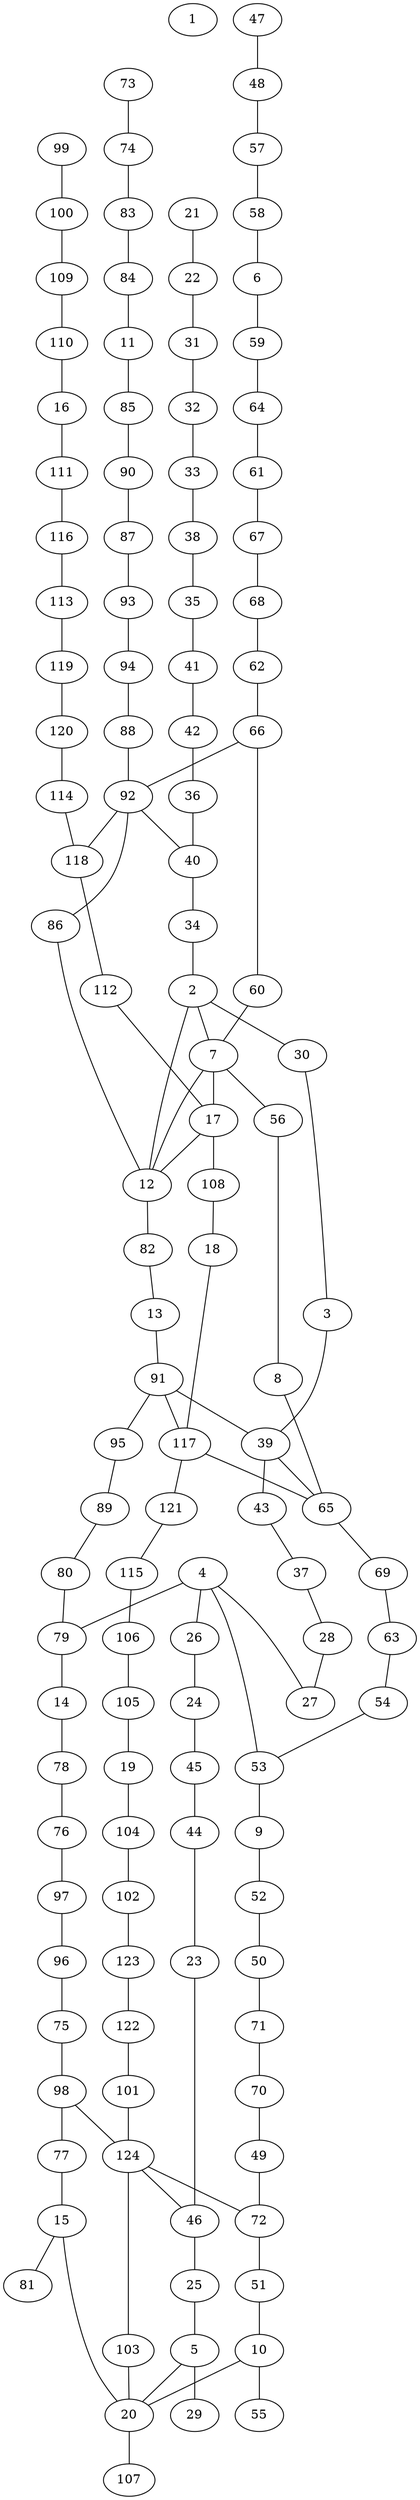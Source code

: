 graph pdb1gqg {
	1	 [aaLength=6,
		sequence=TGPSSG,
		type=0];
	2	 [aaLength=8,
		sequence=EDLFYYLG,
		type=0];
	7	 [aaLength=8,
		sequence=EDLFYYLG,
		type=0];
	2 -- 7	 [distance0="18.76324",
		frequency=1,
		type0=2];
	12	 [aaLength=8,
		sequence=EDLFYYLG,
		type=0];
	2 -- 12	 [distance0="7.11885",
		frequency=1,
		type0=1];
	30	 [aaLength=2,
		sequence=TN,
		type=1];
	2 -- 30	 [distance0="0.0",
		frequency=1,
		type0=5];
	3	 [aaLength=5,
		sequence=LQSFD,
		type=0];
	39	 [aaLength=2,
		sequence=YA,
		type=1];
	3 -- 39	 [distance0="1.0",
		frequency=1,
		type0=4];
	4	 [aaLength=6,
		sequence=TATQAQ,
		type=0];
	26	 [aaLength=8,
		sequence=YTLSTISM,
		type=1];
	4 -- 26	 [distance0="3.0",
		frequency=1,
		type0=4];
	27	 [aaLength=7,
		sequence=QIVAPFV,
		type=1];
	4 -- 27	 [distance0="46.4709",
		frequency=1,
		type0=1];
	53	 [aaLength=7,
		sequence=QIVAPFV,
		type=1];
	4 -- 53	 [distance0="46.4709",
		frequency=1,
		type0=2];
	79	 [aaLength=7,
		sequence=QIVAPFV,
		type=1];
	4 -- 79	 [distance0="46.4709",
		frequency=1,
		type0=3];
	5	 [aaLength=9,
		sequence=GLDQNLVNG,
		type=0];
	20	 [aaLength=9,
		sequence=GLDQNLVNG,
		type=0];
	5 -- 20	 [distance0="24.30855",
		frequency=1,
		type0=1];
	29	 [aaLength=3,
		sequence=EEW,
		type=1];
	5 -- 29	 [distance0="52.13121",
		distance1="1.0",
		frequency=2,
		type0=3,
		type1=4];
	6	 [aaLength=6,
		sequence=TGPSSG,
		type=0];
	59	 [aaLength=7,
		sequence=TLMGTNA,
		type=1];
	6 -- 59	 [distance0="3.0",
		frequency=1,
		type0=4];
	17	 [aaLength=8,
		sequence=EDLFYYLG,
		type=0];
	7 -- 17	 [distance0="7.027401",
		frequency=1,
		type0=1];
	56	 [aaLength=2,
		sequence=TN,
		type=1];
	7 -- 56	 [distance0="0.0",
		frequency=1,
		type0=5];
	8	 [aaLength=9,
		sequence=STISTLQSF,
		type=0];
	65	 [aaLength=2,
		sequence=YA,
		type=1];
	8 -- 65	 [distance0="2.0",
		frequency=1,
		type0=4];
	9	 [aaLength=6,
		sequence=TATQAQ,
		type=0];
	52	 [aaLength=8,
		sequence=YTLSTISM,
		type=1];
	9 -- 52	 [distance0="3.0",
		frequency=1,
		type0=4];
	10	 [aaLength=9,
		sequence=GLDQNLVNG,
		type=0];
	10 -- 20	 [distance0="48.55988",
		frequency=1,
		type0=2];
	55	 [aaLength=3,
		sequence=EEW,
		type=1];
	10 -- 55	 [distance0="1.0",
		frequency=1,
		type0=4];
	11	 [aaLength=6,
		sequence=TGPSSG,
		type=0];
	85	 [aaLength=7,
		sequence=TLMGTNA,
		type=1];
	11 -- 85	 [distance0="3.0",
		frequency=1,
		type0=4];
	12 -- 7	 [distance0="19.44729",
		frequency=1,
		type0=2];
	82	 [aaLength=2,
		sequence=TN,
		type=1];
	12 -- 82	 [distance0="0.0",
		frequency=1,
		type0=5];
	13	 [aaLength=10,
		sequence=SSTISTLQSF,
		type=0];
	91	 [aaLength=2,
		sequence=YA,
		type=1];
	13 -- 91	 [distance0="2.0",
		frequency=1,
		type0=4];
	14	 [aaLength=6,
		sequence=TATQAQ,
		type=0];
	78	 [aaLength=8,
		sequence=YTLSTISM,
		type=1];
	14 -- 78	 [distance0="3.0",
		frequency=1,
		type0=4];
	15	 [aaLength=9,
		sequence=GLDQNLVNG,
		type=0];
	15 -- 20	 [distance0="37.86776",
		frequency=1,
		type0=2];
	81	 [aaLength=3,
		sequence=EEW,
		type=1];
	15 -- 81	 [distance0="1.0",
		frequency=1,
		type0=4];
	16	 [aaLength=6,
		sequence=TGPSSG,
		type=0];
	111	 [aaLength=7,
		sequence=TLMGTNA,
		type=1];
	16 -- 111	 [distance0="3.0",
		frequency=1,
		type0=4];
	17 -- 12	 [distance0="19.61501",
		frequency=1,
		type0=2];
	108	 [aaLength=2,
		sequence=TN,
		type=1];
	17 -- 108	 [distance0="0.0",
		frequency=1,
		type0=5];
	18	 [aaLength=5,
		sequence=LQSFD,
		type=0];
	117	 [aaLength=2,
		sequence=YA,
		type=1];
	18 -- 117	 [distance0="1.0",
		frequency=1,
		type0=4];
	19	 [aaLength=6,
		sequence=TATQAQ,
		type=0];
	104	 [aaLength=8,
		sequence=YTLSTISM,
		type=1];
	19 -- 104	 [distance0="3.0",
		frequency=1,
		type0=4];
	107	 [aaLength=3,
		sequence=EEW,
		type=1];
	20 -- 107	 [distance0="1.0",
		frequency=1,
		type0=4];
	21	 [aaLength=2,
		sequence=IV,
		type=1];
	22	 [aaLength=3,
		sequence=YVI,
		type=1];
	21 -- 22	 [distance0="9.0",
		frequency=1,
		type0=4];
	31	 [aaLength=3,
		sequence=VTV,
		type=1];
	22 -- 31	 [distance0="8.0",
		frequency=1,
		type0=4];
	23	 [aaLength=4,
		sequence=VAFI,
		type=1];
	46	 [aaLength=5,
		sequence=FKYYS,
		type=1];
	23 -- 46	 [distance0="5.0",
		frequency=1,
		type0=4];
	24	 [aaLength=7,
		sequence=CAFQVQE,
		type=1];
	45	 [aaLength=5,
		sequence=VVVQI,
		type=1];
	24 -- 45	 [distance0="2.0",
		frequency=1,
		type0=4];
	25	 [aaLength=8,
		sequence=SKVLFVSS,
		type=1];
	25 -- 5	 [distance0="3.0",
		frequency=1,
		type0=4];
	26 -- 24	 [distance0="17.0",
		frequency=1,
		type0=4];
	28	 [aaLength=4,
		sequence=KYLN,
		type=1];
	28 -- 27	 [distance0="5.0",
		frequency=1,
		type0=4];
	30 -- 3	 [distance0="29.0",
		frequency=1,
		type0=4];
	32	 [aaLength=7,
		sequence=QLYRFYV,
		type=1];
	31 -- 32	 [distance0="2.0",
		frequency=1,
		type0=4];
	33	 [aaLength=7,
		sequence=TLMGTNA,
		type=1];
	32 -- 33	 [distance0="9.0",
		frequency=1,
		type0=4];
	38	 [aaLength=2,
		sequence=HI,
		type=1];
	33 -- 38	 [distance0="10.0",
		frequency=1,
		type0=4];
	34	 [aaLength=8,
		sequence=TEMTGVIV,
		type=1];
	34 -- 2	 [distance0="4.0",
		frequency=1,
		type0=4];
	35	 [aaLength=8,
		sequence=YENFYCNK,
		type=1];
	41	 [aaLength=7,
		sequence=SFQLWAQ,
		type=1];
	35 -- 41	 [distance0="1.0",
		frequency=1,
		type0=4];
	36	 [aaLength=4,
		sequence=YGSV,
		type=1];
	40	 [aaLength=6,
		sequence=THTFQI,
		type=1];
	36 -- 40	 [distance0="4.0",
		frequency=1,
		type0=4];
	37	 [aaLength=3,
		sequence=YFI,
		type=1];
	37 -- 28	 [distance0="6.0",
		frequency=1,
		type0=4];
	38 -- 35	 [distance0="4.0",
		frequency=1,
		type0=4];
	43	 [aaLength=2,
		sequence=TA,
		type=1];
	39 -- 43	 [distance0="13.0",
		frequency=1,
		type0=4];
	39 -- 65	 [distance0="0.0",
		frequency=1,
		type0=1];
	40 -- 34	 [distance0="4.0",
		frequency=1,
		type0=4];
	42	 [aaLength=6,
		sequence=QTRVLS,
		type=1];
	41 -- 42	 [distance0="6.0",
		frequency=1,
		type0=4];
	42 -- 36	 [distance0="3.0",
		frequency=1,
		type0=4];
	43 -- 37	 [distance0="20.0",
		frequency=1,
		type0=4];
	44	 [aaLength=3,
		sequence=TEL,
		type=1];
	44 -- 23	 [distance0="4.0",
		frequency=1,
		type0=4];
	45 -- 44	 [distance0="5.0",
		frequency=1,
		type0=4];
	46 -- 25	 [distance0="4.0",
		frequency=1,
		type0=4];
	47	 [aaLength=2,
		sequence=IV,
		type=1];
	48	 [aaLength=3,
		sequence=YVI,
		type=1];
	47 -- 48	 [distance0="9.0",
		frequency=1,
		type0=4];
	57	 [aaLength=3,
		sequence=VTV,
		type=1];
	48 -- 57	 [distance0="8.0",
		frequency=1,
		type0=4];
	49	 [aaLength=4,
		sequence=VAFI,
		type=1];
	72	 [aaLength=5,
		sequence=FKYYS,
		type=1];
	49 -- 72	 [distance0="5.0",
		frequency=1,
		type0=4];
	50	 [aaLength=7,
		sequence=CAFQVQE,
		type=1];
	71	 [aaLength=5,
		sequence=VVVQI,
		type=1];
	50 -- 71	 [distance0="2.0",
		frequency=1,
		type0=4];
	51	 [aaLength=8,
		sequence=SKVLFVSS,
		type=1];
	51 -- 10	 [distance0="3.0",
		frequency=1,
		type0=4];
	52 -- 50	 [distance0="17.0",
		frequency=1,
		type0=4];
	53 -- 9	 [distance0="0.0",
		frequency=1,
		type0=5];
	54	 [aaLength=4,
		sequence=KYLN,
		type=1];
	54 -- 53	 [distance0="5.0",
		frequency=1,
		type0=4];
	56 -- 8	 [distance0="24.0",
		frequency=1,
		type0=4];
	58	 [aaLength=7,
		sequence=QLYRFYV,
		type=1];
	57 -- 58	 [distance0="2.0",
		frequency=1,
		type0=4];
	58 -- 6	 [distance0="0.0",
		frequency=1,
		type0=5];
	64	 [aaLength=2,
		sequence=HI,
		type=1];
	59 -- 64	 [distance0="10.0",
		frequency=1,
		type0=4];
	60	 [aaLength=8,
		sequence=TEMTGVIV,
		type=1];
	60 -- 7	 [distance0="4.0",
		frequency=1,
		type0=4];
	61	 [aaLength=8,
		sequence=YENFYCNK,
		type=1];
	67	 [aaLength=8,
		sequence=SFQLWAQS,
		type=1];
	61 -- 67	 [distance0="1.0",
		frequency=1,
		type0=4];
	62	 [aaLength=4,
		sequence=YGSV,
		type=1];
	66	 [aaLength=7,
		sequence=VTHTFQI,
		type=1];
	62 -- 66	 [distance0="3.0",
		frequency=1,
		type0=4];
	63	 [aaLength=3,
		sequence=YFI,
		type=1];
	63 -- 54	 [distance0="6.0",
		frequency=1,
		type0=4];
	64 -- 61	 [distance0="4.0",
		frequency=1,
		type0=4];
	69	 [aaLength=2,
		sequence=TA,
		type=1];
	65 -- 69	 [distance0="13.0",
		frequency=1,
		type0=4];
	66 -- 60	 [distance0="4.0",
		frequency=1,
		type0=4];
	92	 [aaLength=7,
		sequence=VTHTFQI,
		type=1];
	66 -- 92	 [distance0="0.0",
		frequency=1,
		type0=1];
	68	 [aaLength=6,
		sequence=QTRVLS,
		type=1];
	67 -- 68	 [distance0="5.0",
		frequency=1,
		type0=4];
	68 -- 62	 [distance0="3.0",
		frequency=1,
		type0=4];
	69 -- 63	 [distance0="20.0",
		frequency=1,
		type0=4];
	70	 [aaLength=3,
		sequence=TEL,
		type=1];
	70 -- 49	 [distance0="4.0",
		frequency=1,
		type0=4];
	71 -- 70	 [distance0="5.0",
		frequency=1,
		type0=4];
	72 -- 51	 [distance0="4.0",
		frequency=1,
		type0=4];
	73	 [aaLength=2,
		sequence=IV,
		type=1];
	74	 [aaLength=3,
		sequence=YVI,
		type=1];
	73 -- 74	 [distance0="9.0",
		frequency=1,
		type0=4];
	83	 [aaLength=3,
		sequence=VTV,
		type=1];
	74 -- 83	 [distance0="8.0",
		frequency=1,
		type0=4];
	75	 [aaLength=4,
		sequence=VAFI,
		type=1];
	98	 [aaLength=5,
		sequence=FKYYS,
		type=1];
	75 -- 98	 [distance0="5.0",
		frequency=1,
		type0=4];
	76	 [aaLength=7,
		sequence=CAFQVQE,
		type=1];
	97	 [aaLength=5,
		sequence=VVVQI,
		type=1];
	76 -- 97	 [distance0="2.0",
		frequency=1,
		type0=4];
	77	 [aaLength=8,
		sequence=SKVLFVSS,
		type=1];
	77 -- 15	 [distance0="3.0",
		frequency=1,
		type0=4];
	78 -- 76	 [distance0="17.0",
		frequency=1,
		type0=4];
	79 -- 14	 [distance0="0.0",
		frequency=1,
		type0=5];
	80	 [aaLength=4,
		sequence=KYLN,
		type=1];
	80 -- 79	 [distance0="5.0",
		frequency=1,
		type0=4];
	82 -- 13	 [distance0="23.0",
		frequency=1,
		type0=4];
	84	 [aaLength=7,
		sequence=QLYRFYV,
		type=1];
	83 -- 84	 [distance0="2.0",
		frequency=1,
		type0=4];
	84 -- 11	 [distance0="0.0",
		frequency=1,
		type0=5];
	90	 [aaLength=2,
		sequence=HI,
		type=1];
	85 -- 90	 [distance0="10.0",
		frequency=1,
		type0=4];
	86	 [aaLength=8,
		sequence=TEMTGVIV,
		type=1];
	86 -- 12	 [distance0="4.0",
		frequency=1,
		type0=4];
	87	 [aaLength=8,
		sequence=YENFYCNK,
		type=1];
	93	 [aaLength=7,
		sequence=FQLWAQS,
		type=1];
	87 -- 93	 [distance0="2.0",
		frequency=1,
		type0=4];
	88	 [aaLength=4,
		sequence=YGSV,
		type=1];
	88 -- 92	 [distance0="3.0",
		frequency=1,
		type0=4];
	89	 [aaLength=3,
		sequence=YFI,
		type=1];
	89 -- 80	 [distance0="6.0",
		frequency=1,
		type0=4];
	90 -- 87	 [distance0="4.0",
		frequency=1,
		type0=4];
	91 -- 39	 [distance0="0.0",
		frequency=1,
		type0=1];
	95	 [aaLength=2,
		sequence=TA,
		type=1];
	91 -- 95	 [distance0="13.0",
		frequency=1,
		type0=4];
	91 -- 117	 [distance0="0.0",
		frequency=1,
		type0=3];
	92 -- 40	 [distance0="1.0",
		frequency=1,
		type0=2];
	92 -- 86	 [distance0="4.0",
		frequency=1,
		type0=4];
	118	 [aaLength=6,
		sequence=THTFQI,
		type=1];
	92 -- 118	 [distance0="1.0",
		frequency=1,
		type0=3];
	94	 [aaLength=5,
		sequence=QTRVL,
		type=1];
	93 -- 94	 [distance0="5.0",
		frequency=1,
		type0=4];
	94 -- 88	 [distance0="4.0",
		frequency=1,
		type0=4];
	95 -- 89	 [distance0="20.0",
		frequency=1,
		type0=4];
	96	 [aaLength=3,
		sequence=TEL,
		type=1];
	96 -- 75	 [distance0="4.0",
		frequency=1,
		type0=4];
	97 -- 96	 [distance0="5.0",
		frequency=1,
		type0=4];
	98 -- 77	 [distance0="4.0",
		frequency=1,
		type0=4];
	124	 [aaLength=5,
		sequence=FKYYS,
		type=1];
	98 -- 124	 [distance0="0.0",
		frequency=1,
		type0=3];
	99	 [aaLength=2,
		sequence=IV,
		type=1];
	100	 [aaLength=3,
		sequence=YVI,
		type=1];
	99 -- 100	 [distance0="9.0",
		frequency=1,
		type0=4];
	109	 [aaLength=3,
		sequence=VTV,
		type=1];
	100 -- 109	 [distance0="8.0",
		frequency=1,
		type0=4];
	101	 [aaLength=4,
		sequence=VAFI,
		type=1];
	101 -- 124	 [distance0="5.0",
		frequency=1,
		type0=4];
	102	 [aaLength=7,
		sequence=CAFQVQE,
		type=1];
	123	 [aaLength=5,
		sequence=VVVQI,
		type=1];
	102 -- 123	 [distance0="2.0",
		frequency=1,
		type0=4];
	103	 [aaLength=8,
		sequence=SKVLFVSS,
		type=1];
	103 -- 20	 [distance0="3.0",
		frequency=1,
		type0=4];
	104 -- 102	 [distance0="17.0",
		frequency=1,
		type0=4];
	105	 [aaLength=7,
		sequence=QIVAPFV,
		type=1];
	105 -- 19	 [distance0="0.0",
		frequency=1,
		type0=5];
	106	 [aaLength=4,
		sequence=KYLN,
		type=1];
	106 -- 105	 [distance0="5.0",
		frequency=1,
		type0=4];
	108 -- 18	 [distance0="29.0",
		frequency=1,
		type0=4];
	110	 [aaLength=7,
		sequence=QLYRFYV,
		type=1];
	109 -- 110	 [distance0="2.0",
		frequency=1,
		type0=4];
	110 -- 16	 [distance0="0.0",
		frequency=1,
		type0=5];
	116	 [aaLength=2,
		sequence=HI,
		type=1];
	111 -- 116	 [distance0="10.0",
		frequency=1,
		type0=4];
	112	 [aaLength=8,
		sequence=TEMTGVIV,
		type=1];
	112 -- 17	 [distance0="4.0",
		frequency=1,
		type0=4];
	113	 [aaLength=8,
		sequence=YENFYCNK,
		type=1];
	119	 [aaLength=7,
		sequence=SFQLWAQ,
		type=1];
	113 -- 119	 [distance0="1.0",
		frequency=1,
		type0=4];
	114	 [aaLength=4,
		sequence=YGSV,
		type=1];
	114 -- 118	 [distance0="4.0",
		frequency=1,
		type0=4];
	115	 [aaLength=3,
		sequence=YFI,
		type=1];
	115 -- 106	 [distance0="6.0",
		frequency=1,
		type0=4];
	116 -- 113	 [distance0="4.0",
		frequency=1,
		type0=4];
	117 -- 65	 [distance0="0.0",
		frequency=1,
		type0=2];
	121	 [aaLength=2,
		sequence=TA,
		type=1];
	117 -- 121	 [distance0="13.0",
		frequency=1,
		type0=4];
	118 -- 112	 [distance0="4.0",
		frequency=1,
		type0=4];
	120	 [aaLength=6,
		sequence=QTRVLS,
		type=1];
	119 -- 120	 [distance0="6.0",
		frequency=1,
		type0=4];
	120 -- 114	 [distance0="3.0",
		frequency=1,
		type0=4];
	121 -- 115	 [distance0="20.0",
		frequency=1,
		type0=4];
	122	 [aaLength=3,
		sequence=TEL,
		type=1];
	122 -- 101	 [distance0="4.0",
		frequency=1,
		type0=4];
	123 -- 122	 [distance0="5.0",
		frequency=1,
		type0=4];
	124 -- 46	 [distance0="0.0",
		frequency=1,
		type0=1];
	124 -- 72	 [distance0="0.0",
		frequency=1,
		type0=2];
	124 -- 103	 [distance0="4.0",
		frequency=1,
		type0=4];
}
